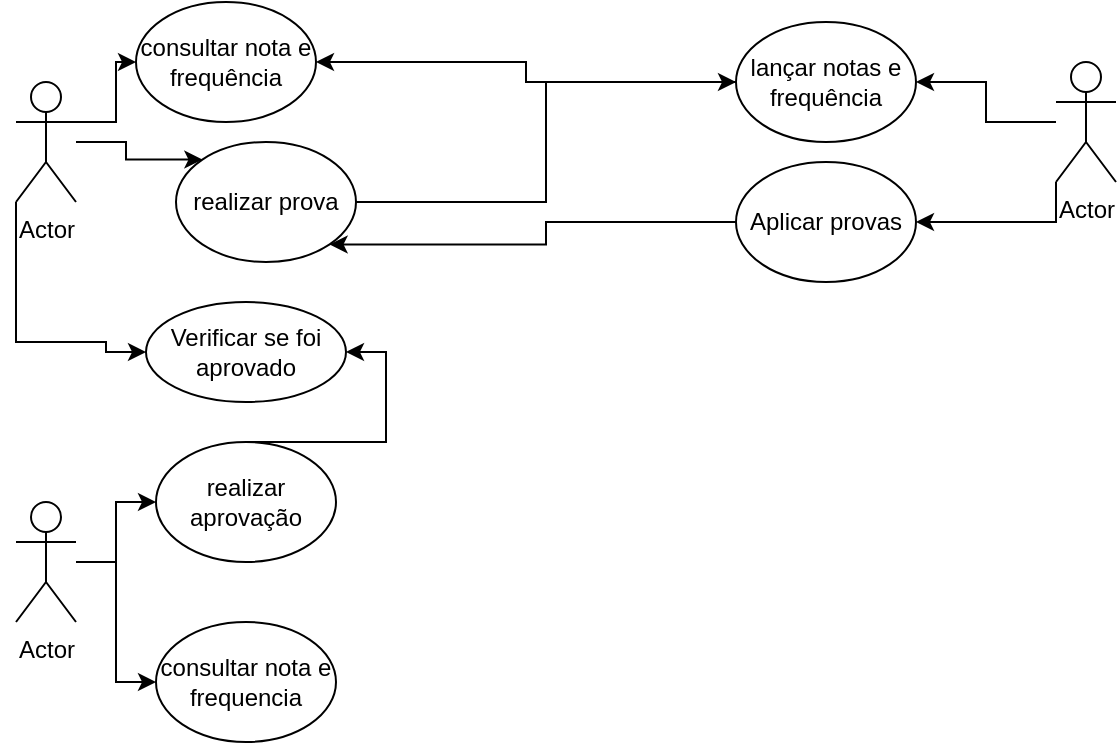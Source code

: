 <mxfile version="24.0.6" type="device">
  <diagram id="K0n1DgKTCKIyx6t6Hrpo" name="Página-1">
    <mxGraphModel dx="1120" dy="468" grid="1" gridSize="10" guides="1" tooltips="1" connect="1" arrows="1" fold="1" page="1" pageScale="1" pageWidth="1100" pageHeight="850" math="0" shadow="0">
      <root>
        <mxCell id="0" />
        <mxCell id="1" parent="0" />
        <mxCell id="OsI7GfNumP7kP37vxXcr-12" style="edgeStyle=orthogonalEdgeStyle;rounded=0;orthogonalLoop=1;jettySize=auto;html=1;" parent="1" source="OsI7GfNumP7kP37vxXcr-1" target="OsI7GfNumP7kP37vxXcr-9" edge="1">
          <mxGeometry relative="1" as="geometry" />
        </mxCell>
        <mxCell id="OsI7GfNumP7kP37vxXcr-13" style="edgeStyle=orthogonalEdgeStyle;rounded=0;orthogonalLoop=1;jettySize=auto;html=1;" parent="1" source="OsI7GfNumP7kP37vxXcr-1" target="OsI7GfNumP7kP37vxXcr-10" edge="1">
          <mxGeometry relative="1" as="geometry" />
        </mxCell>
        <mxCell id="OsI7GfNumP7kP37vxXcr-1" value="Actor" style="shape=umlActor;verticalLabelPosition=bottom;verticalAlign=top;html=1;outlineConnect=0;" parent="1" vertex="1">
          <mxGeometry x="80" y="330" width="30" height="60" as="geometry" />
        </mxCell>
        <mxCell id="OsI7GfNumP7kP37vxXcr-14" style="edgeStyle=orthogonalEdgeStyle;rounded=0;orthogonalLoop=1;jettySize=auto;html=1;entryX=0;entryY=0;entryDx=0;entryDy=0;" parent="1" source="OsI7GfNumP7kP37vxXcr-2" target="OsI7GfNumP7kP37vxXcr-5" edge="1">
          <mxGeometry relative="1" as="geometry" />
        </mxCell>
        <mxCell id="OsI7GfNumP7kP37vxXcr-15" style="edgeStyle=orthogonalEdgeStyle;rounded=0;orthogonalLoop=1;jettySize=auto;html=1;exitX=1;exitY=0.333;exitDx=0;exitDy=0;exitPerimeter=0;" parent="1" source="OsI7GfNumP7kP37vxXcr-2" target="OsI7GfNumP7kP37vxXcr-6" edge="1">
          <mxGeometry relative="1" as="geometry" />
        </mxCell>
        <mxCell id="21EikmVj7V0THhWPSEJV-2" style="edgeStyle=orthogonalEdgeStyle;rounded=0;orthogonalLoop=1;jettySize=auto;html=1;entryX=0;entryY=0.5;entryDx=0;entryDy=0;" edge="1" parent="1" source="OsI7GfNumP7kP37vxXcr-2" target="21EikmVj7V0THhWPSEJV-1">
          <mxGeometry relative="1" as="geometry">
            <Array as="points">
              <mxPoint x="80" y="250" />
              <mxPoint x="125" y="250" />
              <mxPoint x="125" y="255" />
            </Array>
          </mxGeometry>
        </mxCell>
        <mxCell id="OsI7GfNumP7kP37vxXcr-2" value="Actor" style="shape=umlActor;verticalLabelPosition=bottom;verticalAlign=top;html=1;outlineConnect=0;" parent="1" vertex="1">
          <mxGeometry x="80" y="120" width="30" height="60" as="geometry" />
        </mxCell>
        <mxCell id="OsI7GfNumP7kP37vxXcr-16" style="edgeStyle=orthogonalEdgeStyle;rounded=0;orthogonalLoop=1;jettySize=auto;html=1;entryX=1;entryY=0.5;entryDx=0;entryDy=0;" parent="1" source="OsI7GfNumP7kP37vxXcr-3" target="OsI7GfNumP7kP37vxXcr-7" edge="1">
          <mxGeometry relative="1" as="geometry" />
        </mxCell>
        <mxCell id="OsI7GfNumP7kP37vxXcr-19" style="edgeStyle=orthogonalEdgeStyle;rounded=0;orthogonalLoop=1;jettySize=auto;html=1;exitX=0;exitY=1;exitDx=0;exitDy=0;exitPerimeter=0;entryX=1;entryY=0.5;entryDx=0;entryDy=0;" parent="1" source="OsI7GfNumP7kP37vxXcr-3" target="OsI7GfNumP7kP37vxXcr-8" edge="1">
          <mxGeometry relative="1" as="geometry" />
        </mxCell>
        <mxCell id="OsI7GfNumP7kP37vxXcr-3" value="Actor" style="shape=umlActor;verticalLabelPosition=bottom;verticalAlign=top;html=1;outlineConnect=0;" parent="1" vertex="1">
          <mxGeometry x="600" y="110" width="30" height="60" as="geometry" />
        </mxCell>
        <mxCell id="OsI7GfNumP7kP37vxXcr-17" style="edgeStyle=orthogonalEdgeStyle;rounded=0;orthogonalLoop=1;jettySize=auto;html=1;" parent="1" source="OsI7GfNumP7kP37vxXcr-5" target="OsI7GfNumP7kP37vxXcr-7" edge="1">
          <mxGeometry relative="1" as="geometry" />
        </mxCell>
        <mxCell id="OsI7GfNumP7kP37vxXcr-5" value="realizar prova" style="ellipse;whiteSpace=wrap;html=1;" parent="1" vertex="1">
          <mxGeometry x="160" y="150" width="90" height="60" as="geometry" />
        </mxCell>
        <mxCell id="OsI7GfNumP7kP37vxXcr-6" value="consultar nota e frequência" style="ellipse;whiteSpace=wrap;html=1;" parent="1" vertex="1">
          <mxGeometry x="140" y="80" width="90" height="60" as="geometry" />
        </mxCell>
        <mxCell id="OsI7GfNumP7kP37vxXcr-20" style="edgeStyle=orthogonalEdgeStyle;rounded=0;orthogonalLoop=1;jettySize=auto;html=1;" parent="1" source="OsI7GfNumP7kP37vxXcr-7" target="OsI7GfNumP7kP37vxXcr-6" edge="1">
          <mxGeometry relative="1" as="geometry" />
        </mxCell>
        <mxCell id="OsI7GfNumP7kP37vxXcr-7" value="lançar notas e frequência" style="ellipse;whiteSpace=wrap;html=1;" parent="1" vertex="1">
          <mxGeometry x="440" y="90" width="90" height="60" as="geometry" />
        </mxCell>
        <mxCell id="OsI7GfNumP7kP37vxXcr-18" style="edgeStyle=orthogonalEdgeStyle;rounded=0;orthogonalLoop=1;jettySize=auto;html=1;entryX=1;entryY=1;entryDx=0;entryDy=0;" parent="1" source="OsI7GfNumP7kP37vxXcr-8" target="OsI7GfNumP7kP37vxXcr-5" edge="1">
          <mxGeometry relative="1" as="geometry" />
        </mxCell>
        <mxCell id="OsI7GfNumP7kP37vxXcr-8" value="Aplicar provas" style="ellipse;whiteSpace=wrap;html=1;" parent="1" vertex="1">
          <mxGeometry x="440" y="160" width="90" height="60" as="geometry" />
        </mxCell>
        <mxCell id="OsI7GfNumP7kP37vxXcr-9" value="consultar nota e frequencia" style="ellipse;whiteSpace=wrap;html=1;" parent="1" vertex="1">
          <mxGeometry x="150" y="390" width="90" height="60" as="geometry" />
        </mxCell>
        <mxCell id="21EikmVj7V0THhWPSEJV-3" style="edgeStyle=orthogonalEdgeStyle;rounded=0;orthogonalLoop=1;jettySize=auto;html=1;entryX=1;entryY=0.5;entryDx=0;entryDy=0;" edge="1" parent="1" source="OsI7GfNumP7kP37vxXcr-10" target="21EikmVj7V0THhWPSEJV-1">
          <mxGeometry relative="1" as="geometry">
            <Array as="points">
              <mxPoint x="265" y="300" />
              <mxPoint x="265" y="255" />
            </Array>
          </mxGeometry>
        </mxCell>
        <mxCell id="OsI7GfNumP7kP37vxXcr-10" value="realizar aprovação" style="ellipse;whiteSpace=wrap;html=1;" parent="1" vertex="1">
          <mxGeometry x="150" y="300" width="90" height="60" as="geometry" />
        </mxCell>
        <mxCell id="21EikmVj7V0THhWPSEJV-1" value="Verificar se foi aprovado" style="ellipse;whiteSpace=wrap;html=1;" vertex="1" parent="1">
          <mxGeometry x="145" y="230" width="100" height="50" as="geometry" />
        </mxCell>
      </root>
    </mxGraphModel>
  </diagram>
</mxfile>
